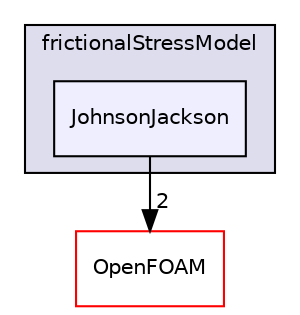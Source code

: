 digraph "src/phaseSystemModels/reactingEulerFoam/reactingTwoPhaseEulerFoam/twoPhaseCompressibleTurbulenceModels/kineticTheoryModels/frictionalStressModel/JohnsonJackson" {
  bgcolor=transparent;
  compound=true
  node [ fontsize="10", fontname="Helvetica"];
  edge [ labelfontsize="10", labelfontname="Helvetica"];
  subgraph clusterdir_5f355dd00c04edae08d3019e8986822e {
    graph [ bgcolor="#ddddee", pencolor="black", label="frictionalStressModel" fontname="Helvetica", fontsize="10", URL="dir_5f355dd00c04edae08d3019e8986822e.html"]
  dir_5dff06a35e461c45d6dde4219ec60263 [shape=box, label="JohnsonJackson", style="filled", fillcolor="#eeeeff", pencolor="black", URL="dir_5dff06a35e461c45d6dde4219ec60263.html"];
  }
  dir_c5473ff19b20e6ec4dfe5c310b3778a8 [shape=box label="OpenFOAM" color="red" URL="dir_c5473ff19b20e6ec4dfe5c310b3778a8.html"];
  dir_5dff06a35e461c45d6dde4219ec60263->dir_c5473ff19b20e6ec4dfe5c310b3778a8 [headlabel="2", labeldistance=1.5 headhref="dir_003327_002151.html"];
}
